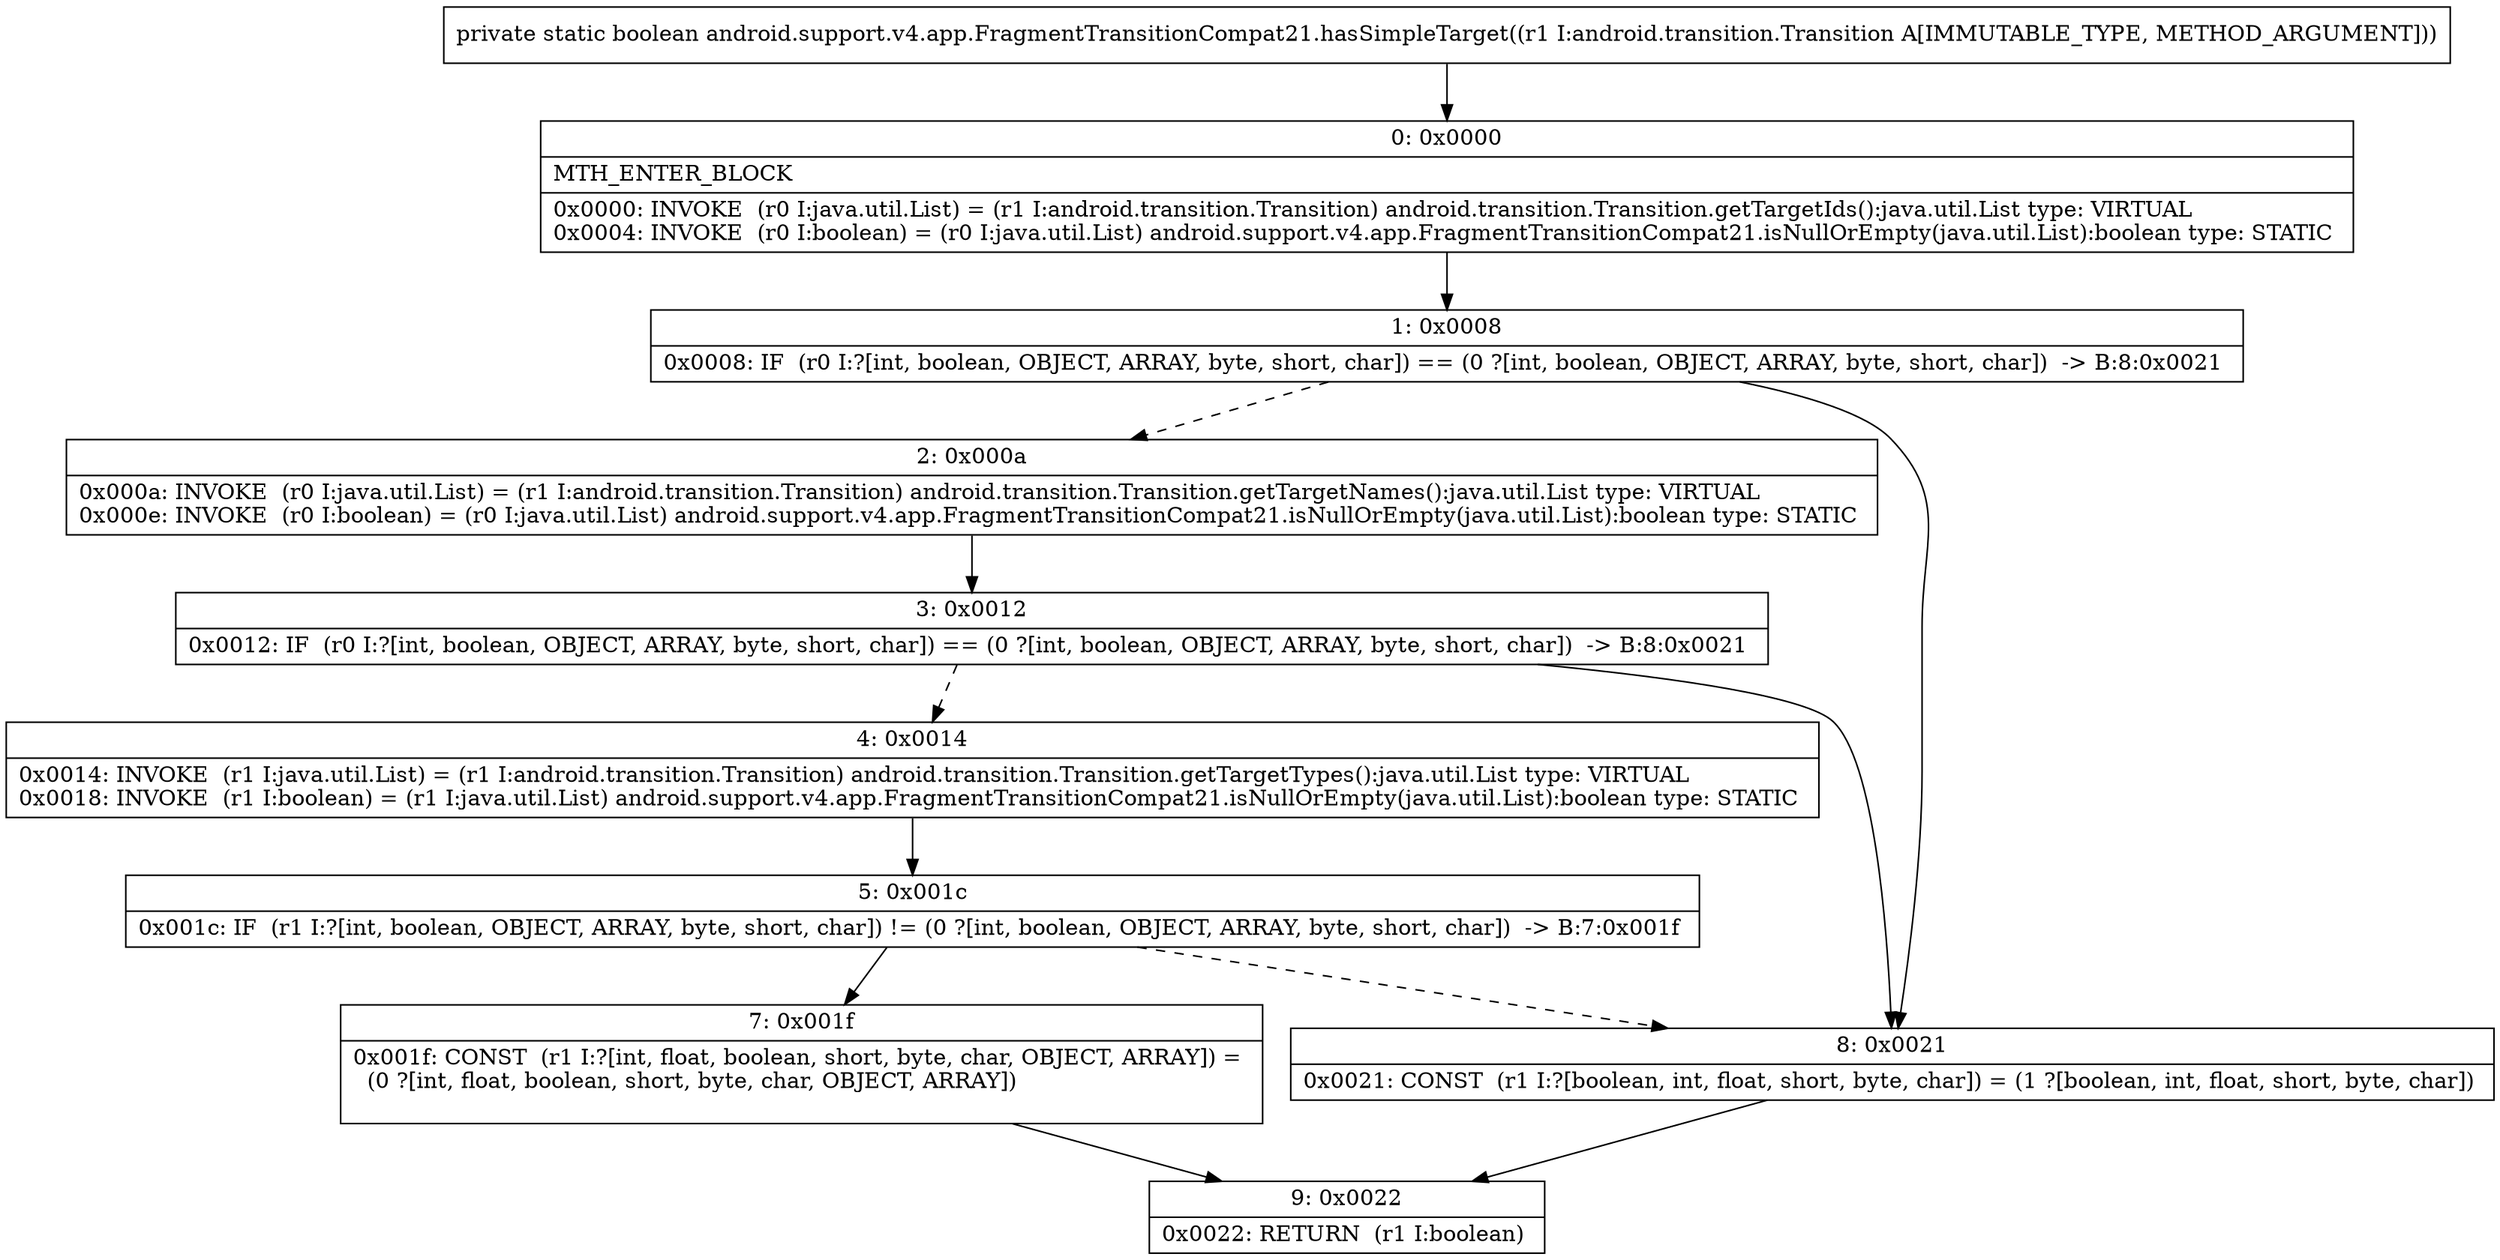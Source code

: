 digraph "CFG forandroid.support.v4.app.FragmentTransitionCompat21.hasSimpleTarget(Landroid\/transition\/Transition;)Z" {
Node_0 [shape=record,label="{0\:\ 0x0000|MTH_ENTER_BLOCK\l|0x0000: INVOKE  (r0 I:java.util.List) = (r1 I:android.transition.Transition) android.transition.Transition.getTargetIds():java.util.List type: VIRTUAL \l0x0004: INVOKE  (r0 I:boolean) = (r0 I:java.util.List) android.support.v4.app.FragmentTransitionCompat21.isNullOrEmpty(java.util.List):boolean type: STATIC \l}"];
Node_1 [shape=record,label="{1\:\ 0x0008|0x0008: IF  (r0 I:?[int, boolean, OBJECT, ARRAY, byte, short, char]) == (0 ?[int, boolean, OBJECT, ARRAY, byte, short, char])  \-\> B:8:0x0021 \l}"];
Node_2 [shape=record,label="{2\:\ 0x000a|0x000a: INVOKE  (r0 I:java.util.List) = (r1 I:android.transition.Transition) android.transition.Transition.getTargetNames():java.util.List type: VIRTUAL \l0x000e: INVOKE  (r0 I:boolean) = (r0 I:java.util.List) android.support.v4.app.FragmentTransitionCompat21.isNullOrEmpty(java.util.List):boolean type: STATIC \l}"];
Node_3 [shape=record,label="{3\:\ 0x0012|0x0012: IF  (r0 I:?[int, boolean, OBJECT, ARRAY, byte, short, char]) == (0 ?[int, boolean, OBJECT, ARRAY, byte, short, char])  \-\> B:8:0x0021 \l}"];
Node_4 [shape=record,label="{4\:\ 0x0014|0x0014: INVOKE  (r1 I:java.util.List) = (r1 I:android.transition.Transition) android.transition.Transition.getTargetTypes():java.util.List type: VIRTUAL \l0x0018: INVOKE  (r1 I:boolean) = (r1 I:java.util.List) android.support.v4.app.FragmentTransitionCompat21.isNullOrEmpty(java.util.List):boolean type: STATIC \l}"];
Node_5 [shape=record,label="{5\:\ 0x001c|0x001c: IF  (r1 I:?[int, boolean, OBJECT, ARRAY, byte, short, char]) != (0 ?[int, boolean, OBJECT, ARRAY, byte, short, char])  \-\> B:7:0x001f \l}"];
Node_7 [shape=record,label="{7\:\ 0x001f|0x001f: CONST  (r1 I:?[int, float, boolean, short, byte, char, OBJECT, ARRAY]) = \l  (0 ?[int, float, boolean, short, byte, char, OBJECT, ARRAY])\l \l}"];
Node_8 [shape=record,label="{8\:\ 0x0021|0x0021: CONST  (r1 I:?[boolean, int, float, short, byte, char]) = (1 ?[boolean, int, float, short, byte, char]) \l}"];
Node_9 [shape=record,label="{9\:\ 0x0022|0x0022: RETURN  (r1 I:boolean) \l}"];
MethodNode[shape=record,label="{private static boolean android.support.v4.app.FragmentTransitionCompat21.hasSimpleTarget((r1 I:android.transition.Transition A[IMMUTABLE_TYPE, METHOD_ARGUMENT])) }"];
MethodNode -> Node_0;
Node_0 -> Node_1;
Node_1 -> Node_2[style=dashed];
Node_1 -> Node_8;
Node_2 -> Node_3;
Node_3 -> Node_4[style=dashed];
Node_3 -> Node_8;
Node_4 -> Node_5;
Node_5 -> Node_7;
Node_5 -> Node_8[style=dashed];
Node_7 -> Node_9;
Node_8 -> Node_9;
}

